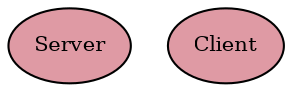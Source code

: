 strict graph "" {
	graph [fontname="Times-Roman"];
	node [label="\N"];
	Server	 [fillcolor="#DF9AA4",
		fontname="Times-Roman",
		fontsize=10.0,
		label=Server,
		style=filled];
	Client	 [fillcolor="#DF9AA4",
		fontname="Times-Roman",
		fontsize=10.0,
		label=Client,
		style=filled];
}
